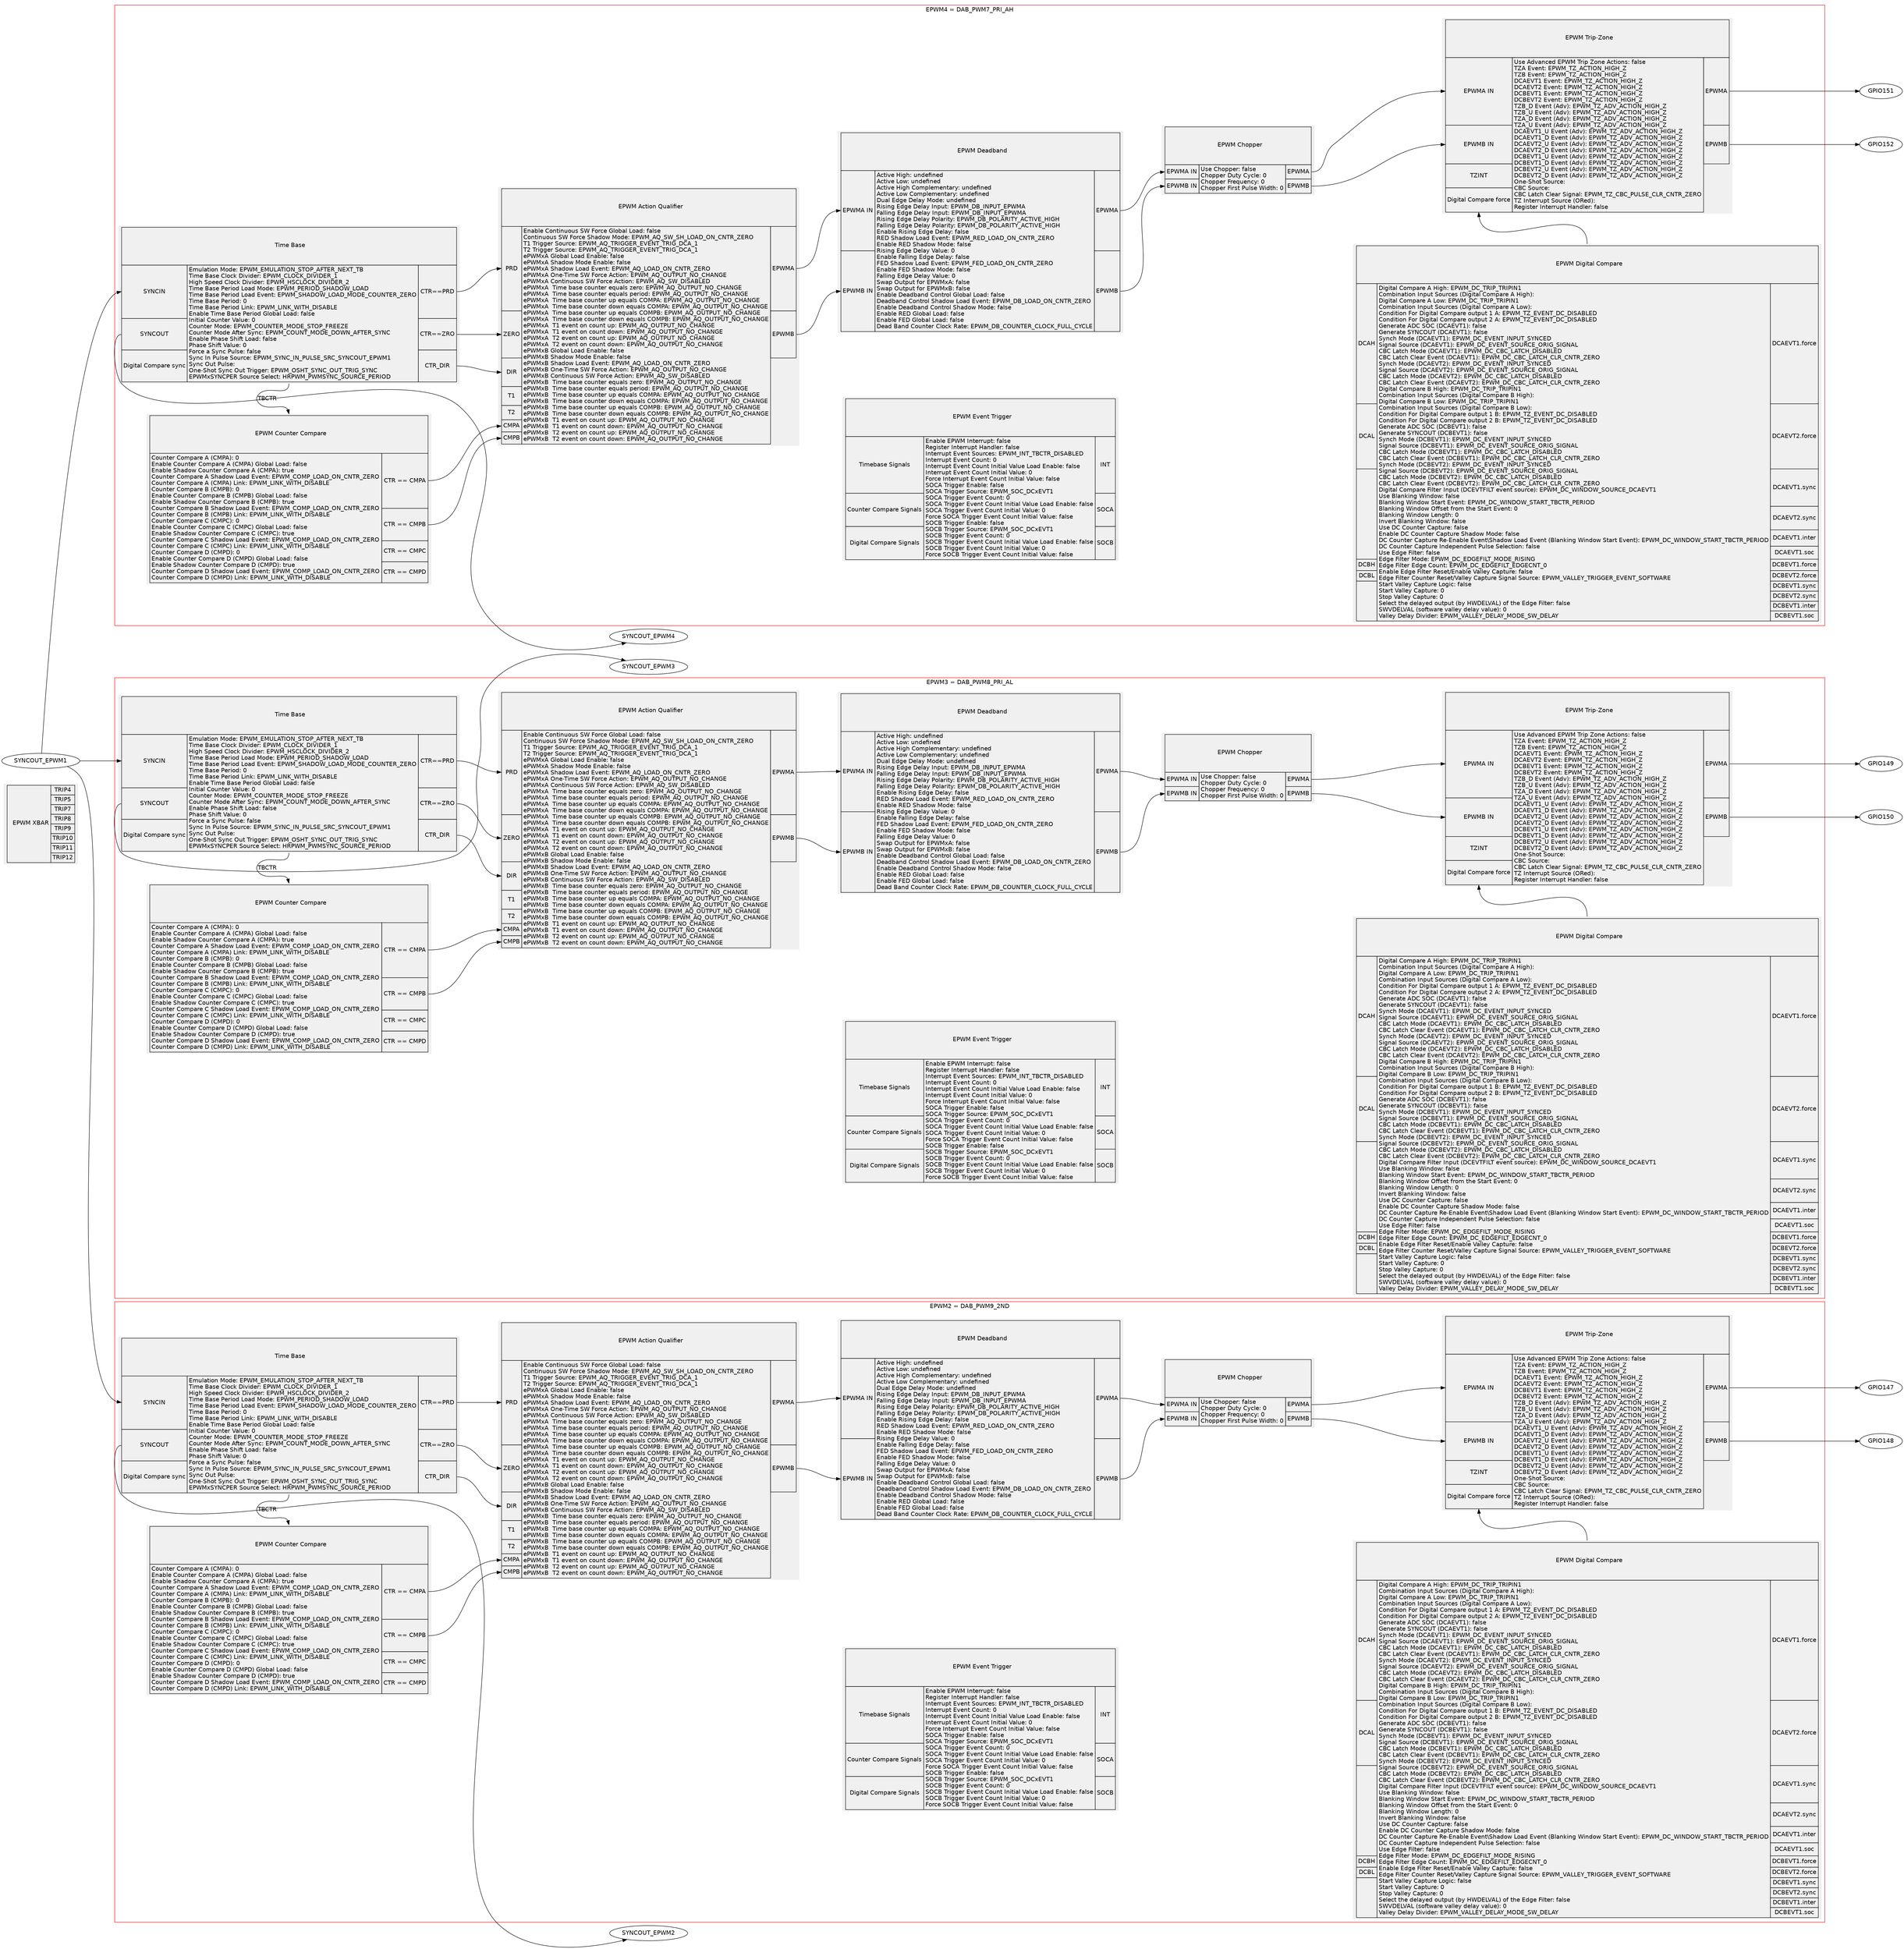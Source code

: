 digraph {
    graph [fontname = "helvetica"];
    node  [fontname = "helvetica"];
    edge  [fontname = "helvetica"];
    graph [mclimit=50 nodesep=0.5 rankdir=LR ranksep=1.25]
                   
    EPWMXBAR [label= <<TABLE BORDER='0' CELLBORDER='1' CELLPADDING='3' CELLSPACING='0'>
                       <TR><TD PORT='epwmxbar_title' ROWSPAN='9'><br/><br/>  EPWM XBAR<br/><br/><br/></TD></TR>
                       <TR><TD PORT='trip4'>TRIP4</TD></TR>
                       <TR><TD PORT='trip5'>TRIP5</TD></TR>
                       <TR><TD PORT='trip7'>TRIP7</TD></TR>
                       <TR><TD PORT='trip8'>TRIP8</TD></TR>
                       <TR><TD PORT='trip9'>TRIP9</TD></TR>
                       <TR><TD PORT='trip10'>TRIP10</TD></TR>
                       <TR><TD PORT='trip11'>TRIP11</TD></TR>
                       <TR><TD PORT='trip12'>TRIP12</TD></TR>
                       </TABLE>> 
               color=black shape=plaintext fillcolor="#F0F0F0" style=filled]

       
    subgraph cluster_epwm4 {
        label = "EPWM4 = DAB_PWM7_PRI_AH";
        color=red;
        
        
        epwm4_TB [label= <<TABLE BORDER='0' CELLBORDER='1' CELLPADDING='3' CELLSPACING='0'>
                        <TR><TD PORT='' COLSPAN='3'><br/><br/>  Time Base <br/><br/><br/></TD></TR>
                        <TR><TD PORT='epwm4_syncin'>SYNCIN</TD><TD ROWSPAN='3'>Emulation Mode: EPWM_EMULATION_STOP_AFTER_NEXT_TB<br align="left" />Time Base Clock Divider: EPWM_CLOCK_DIVIDER_1<br align="left" />High Speed Clock Divider: EPWM_HSCLOCK_DIVIDER_2<br align="left" />Time Base Period Load Mode: EPWM_PERIOD_SHADOW_LOAD<br align="left" />Time Base Period Load Event: EPWM_SHADOW_LOAD_MODE_COUNTER_ZERO<br align="left" />Time Base Period: 0<br align="left" />Time Base Period Link: EPWM_LINK_WITH_DISABLE<br align="left" />Enable Time Base Period Global Load: false<br align="left" />Initial Counter Value: 0<br align="left" />Counter Mode: EPWM_COUNTER_MODE_STOP_FREEZE<br align="left" />Counter Mode After Sync: EPWM_COUNT_MODE_DOWN_AFTER_SYNC<br align="left" />Enable Phase Shift Load: false<br align="left" />Phase Shift Value: 0<br align="left" />Force a Sync Pulse: false<br align="left" />Sync In Pulse Source: EPWM_SYNC_IN_PULSE_SRC_SYNCOUT_EPWM1<br align="left" />Sync Out Pulse: <br align="left" />One-Shot Sync Out Trigger: EPWM_OSHT_SYNC_OUT_TRIG_SYNC<br align="left" />EPWMxSYNCPER Source Select: HRPWM_PWMSYNC_SOURCE_PERIOD<br align="left" /></TD><TD PORT='epwm4_tb_prd'>CTR==PRD</TD></TR>
                        <TR><TD PORT='epwm4_syncout'>SYNCOUT</TD><TD COL='3' PORT='epwm4_tb_zero'>CTR==ZRO</TD></TR>
                        <TR><TD PORT=''>Digital Compare sync</TD><TD COL='3' PORT='epwm4_tb_dir'>CTR_DIR</TD></TR>
                       </TABLE>> 
               color=black shape=plaintext fillcolor="#F0F0F0" style=filled]
        
        
        epwm4_DC [label= <<TABLE BORDER='0' CELLBORDER='1' CELLPADDING='3' CELLSPACING='0'>
                       <TR><TD PORT='epwm4_dc_title' COLSPAN='3'><br/><br/>  EPWM Digital Compare<br/><br/><br/></TD></TR>
                       <TR><TD PORT='epwm4_dcah'>DCAH</TD><TD ROWSPAN='12'>Digital Compare A High: EPWM_DC_TRIP_TRIPIN1<br align="left" />Combination Input Sources (Digital Compare A High): <br align="left" />Digital Compare A Low: EPWM_DC_TRIP_TRIPIN1<br align="left" />Combination Input Sources (Digital Compare A Low): <br align="left" />Condition For Digital Compare output 1 A: EPWM_TZ_EVENT_DC_DISABLED<br align="left" />Condition For Digital Compare output 2 A: EPWM_TZ_EVENT_DC_DISABLED<br align="left" />Generate ADC SOC (DCAEVT1): false<br align="left" />Generate SYNCOUT (DCAEVT1): false<br align="left" />Synch Mode (DCAEVT1): EPWM_DC_EVENT_INPUT_SYNCED<br align="left" />Signal Source (DCAEVT1): EPWM_DC_EVENT_SOURCE_ORIG_SIGNAL<br align="left" />CBC Latch Mode (DCAEVT1): EPWM_DC_CBC_LATCH_DISABLED<br align="left" />CBC Latch Clear Event (DCAEVT1): EPWM_DC_CBC_LATCH_CLR_CNTR_ZERO<br align="left" />Synch Mode (DCAEVT2): EPWM_DC_EVENT_INPUT_SYNCED<br align="left" />Signal Source (DCAEVT2): EPWM_DC_EVENT_SOURCE_ORIG_SIGNAL<br align="left" />CBC Latch Mode (DCAEVT2): EPWM_DC_CBC_LATCH_DISABLED<br align="left" />CBC Latch Clear Event (DCAEVT2): EPWM_DC_CBC_LATCH_CLR_CNTR_ZERO<br align="left" />Digital Compare B High: EPWM_DC_TRIP_TRIPIN1<br align="left" />Combination Input Sources (Digital Compare B High): <br align="left" />Digital Compare B Low: EPWM_DC_TRIP_TRIPIN1<br align="left" />Combination Input Sources (Digital Compare B Low): <br align="left" />Condition For Digital Compare output 1 B: EPWM_TZ_EVENT_DC_DISABLED<br align="left" />Condition For Digital Compare output 2 B: EPWM_TZ_EVENT_DC_DISABLED<br align="left" />Generate ADC SOC (DCBEVT1): false<br align="left" />Generate SYNCOUT (DCBEVT1): false<br align="left" />Synch Mode (DCBEVT1): EPWM_DC_EVENT_INPUT_SYNCED<br align="left" />Signal Source (DCBEVT1): EPWM_DC_EVENT_SOURCE_ORIG_SIGNAL<br align="left" />CBC Latch Mode (DCBEVT1): EPWM_DC_CBC_LATCH_DISABLED<br align="left" />CBC Latch Clear Event (DCBEVT1): EPWM_DC_CBC_LATCH_CLR_CNTR_ZERO<br align="left" />Synch Mode (DCBEVT2): EPWM_DC_EVENT_INPUT_SYNCED<br align="left" />Signal Source (DCBEVT2): EPWM_DC_EVENT_SOURCE_ORIG_SIGNAL<br align="left" />CBC Latch Mode (DCBEVT2): EPWM_DC_CBC_LATCH_DISABLED<br align="left" />CBC Latch Clear Event (DCBEVT2): EPWM_DC_CBC_LATCH_CLR_CNTR_ZERO<br align="left" />Digital Compare Filter Input (DCEVTFILT event source): EPWM_DC_WINDOW_SOURCE_DCAEVT1<br align="left" />Use Blanking Window: false<br align="left" />Blanking Window Start Event: EPWM_DC_WINDOW_START_TBCTR_PERIOD<br align="left" />Blanking Window Offset from the Start Event: 0<br align="left" />Blanking Window Length: 0<br align="left" />Invert Blanking Window: false<br align="left" />Use DC Counter Capture: false<br align="left" />Enable DC Counter Capture Shadow Mode: false<br align="left" />DC Counter Capture Re-Enable Event\Shadow Load Event (Blanking Window Start Event): EPWM_DC_WINDOW_START_TBCTR_PERIOD<br align="left" />DC Counter Capture Independent Pulse Selection: false<br align="left" />Use Edge Filter: false<br align="left" />Edge Filter Mode: EPWM_DC_EDGEFILT_MODE_RISING<br align="left" />Edge Filter Edge Count: EPWM_DC_EDGEFILT_EDGECNT_0<br align="left" />Enable Edge Filter Reset/Enable Valley Capture: false<br align="left" />Edge Filter Counter Reset/Valley Capture Signal Source: EPWM_VALLEY_TRIGGER_EVENT_SOFTWARE<br align="left" />Start Valley Capture Logic: false<br align="left" />Start Valley Capture: 0<br align="left" />Stop Valley Capture: 0<br align="left" />Select the delayed output (by HWDELVAL) of the Edge Filter: false<br align="left" />SWVDELVAL (software valley delay value): 0<br align="left" />Valley Delay Divider: EPWM_VALLEY_DELAY_MODE_SW_DELAY<br align="left" /></TD><TD COL='3' PORT='epwm4_dcaevt1frc'>DCAEVT1.force</TD></TR>
                       <TR><TD PORT='epwm4_dcal'>DCAL</TD>                                 <TD COL='3' PORT=''>DCAEVT2.force</TD></TR>
                       <TR><TD ROWSPAN='4'></TD>                                                        <TD COL='3' PORT=''>DCAEVT1.sync</TD></TR>
                       <TR>                                                                             <TD COL='3' PORT=''>DCAEVT2.sync</TD></TR>
                       <TR>                                                                             <TD COL='3' PORT=''>DCAEVT1.inter</TD></TR>
                       <TR>                                                                             <TD COL='3' PORT=''>DCAEVT1.soc</TD></TR>
                       <TR><TD PORT='epwm4_dcbh'>DCBH</TD>                                 <TD PORT='epwm4_dcbevt1frc'>DCBEVT1.force</TD></TR>
                       <TR><TD PORT='epwm4_dcbl'>DCBL</TD>                                 <TD PORT=''>DCBEVT2.force</TD></TR>
                       <TR><TD ROWSPAN='4'></TD>                                                        <TD COL='3' PORT=''>DCBEVT1.sync</TD></TR>
                       <TR>                                                                             <TD COL='3' PORT=''>DCBEVT2.sync</TD></TR>
                       <TR>                                                                             <TD COL='3' PORT=''>DCBEVT1.inter</TD></TR>
                       <TR>                                                                             <TD COL='3' PORT=''>DCBEVT1.soc</TD></TR>
                       </TABLE>> 
               color=black shape=plaintext fillcolor="#F0F0F0" style=filled]
        

        epwm4_CC [label= <<TABLE BORDER='0' CELLBORDER='1' CELLPADDING='3' CELLSPACING='0'>
                       <TR><TD PORT='epwm4_cc_title' COLSPAN='3'><br/><br/>  EPWM Counter Compare<br/><br/><br/></TD></TR>
                       <TR><TD PORT='' COLSPAN='2' ROWSPAN='4'>Counter Compare A (CMPA): 0<br align="left" />Enable Counter Compare A (CMPA) Global Load: false<br align="left" />Enable Shadow Counter Compare A (CMPA): true<br align="left" />Counter Compare A Shadow Load Event: EPWM_COMP_LOAD_ON_CNTR_ZERO<br align="left" />Counter Compare A (CMPA) Link: EPWM_LINK_WITH_DISABLE<br align="left" />Counter Compare B (CMPB): 0<br align="left" />Enable Counter Compare B (CMPB) Global Load: false<br align="left" />Enable Shadow Counter Compare B (CMPB): true<br align="left" />Counter Compare B Shadow Load Event: EPWM_COMP_LOAD_ON_CNTR_ZERO<br align="left" />Counter Compare B (CMPB) Link: EPWM_LINK_WITH_DISABLE<br align="left" />Counter Compare C (CMPC): 0<br align="left" />Enable Counter Compare C (CMPC) Global Load: false<br align="left" />Enable Shadow Counter Compare C (CMPC): true<br align="left" />Counter Compare C Shadow Load Event: EPWM_COMP_LOAD_ON_CNTR_ZERO<br align="left" />Counter Compare C (CMPC) Link: EPWM_LINK_WITH_DISABLE<br align="left" />Counter Compare D (CMPD): 0<br align="left" />Enable Counter Compare D (CMPD) Global Load: false<br align="left" />Enable Shadow Counter Compare D (CMPD): true<br align="left" />Counter Compare D Shadow Load Event: EPWM_COMP_LOAD_ON_CNTR_ZERO<br align="left" />Counter Compare D (CMPD) Link: EPWM_LINK_WITH_DISABLE<br align="left" /></TD><TD COL='3' PORT='epwm4_cc_cmpa'>CTR == CMPA</TD></TR>
                       <TR><TD COL='3' PORT='epwm4_cc_cmpb'>CTR == CMPB</TD></TR>
                       <TR><TD COL='3' PORT='epwm4_cc_cmpc'>CTR == CMPC</TD></TR>
                       <TR><TD COL='3' PORT='epwm4_cc_cmpd'>CTR == CMPD</TD></TR>
                       </TABLE>> 
               color=black shape=plaintext fillcolor="#F0F0F0" style=filled]


        epwm4_AQ [label= <<TABLE BORDER='0' CELLBORDER='1' CELLPADDING='3' CELLSPACING='0'>
                       <TR><TD PORT='epwm4_aq_title' COLSPAN='3'><br/><br/>  EPWM Action Qualifier<br/><br/><br/></TD></TR>
                       <TR><TD PORT='epwm4_aq_prd'>PRD</TD><TD PORT='' ROWSPAN='7'>Enable Continuous SW Force Global Load: false<br align="left" />Continuous SW Force Shadow Mode: EPWM_AQ_SW_SH_LOAD_ON_CNTR_ZERO<br align="left" />T1 Trigger Source: EPWM_AQ_TRIGGER_EVENT_TRIG_DCA_1<br align="left" />T2 Trigger Source: EPWM_AQ_TRIGGER_EVENT_TRIG_DCA_1<br align="left" />ePWMxA Global Load Enable: false<br align="left" />ePWMxA Shadow Mode Enable: false<br align="left" />ePWMxA Shadow Load Event: EPWM_AQ_LOAD_ON_CNTR_ZERO<br align="left" />ePWMxA One-Time SW Force Action: EPWM_AQ_OUTPUT_NO_CHANGE<br align="left" />ePWMxA Continuous SW Force Action: EPWM_AQ_SW_DISABLED<br align="left" />ePWMxA  Time base counter equals zero: EPWM_AQ_OUTPUT_NO_CHANGE<br align="left" />ePWMxA  Time base counter equals period: EPWM_AQ_OUTPUT_NO_CHANGE<br align="left" />ePWMxA  Time base counter up equals COMPA: EPWM_AQ_OUTPUT_NO_CHANGE<br align="left" />ePWMxA  Time base counter down equals COMPA: EPWM_AQ_OUTPUT_NO_CHANGE<br align="left" />ePWMxA  Time base counter up equals COMPB: EPWM_AQ_OUTPUT_NO_CHANGE<br align="left" />ePWMxA  Time base counter down equals COMPB: EPWM_AQ_OUTPUT_NO_CHANGE<br align="left" />ePWMxA  T1 event on count up: EPWM_AQ_OUTPUT_NO_CHANGE<br align="left" />ePWMxA  T1 event on count down: EPWM_AQ_OUTPUT_NO_CHANGE<br align="left" />ePWMxA  T2 event on count up: EPWM_AQ_OUTPUT_NO_CHANGE<br align="left" />ePWMxA  T2 event on count down: EPWM_AQ_OUTPUT_NO_CHANGE<br align="left" />ePWMxB Global Load Enable: false<br align="left" />ePWMxB Shadow Mode Enable: false<br align="left" />ePWMxB Shadow Load Event: EPWM_AQ_LOAD_ON_CNTR_ZERO<br align="left" />ePWMxB One-Time SW Force Action: EPWM_AQ_OUTPUT_NO_CHANGE<br align="left" />ePWMxB Continuous SW Force Action: EPWM_AQ_SW_DISABLED<br align="left" />ePWMxB  Time base counter equals zero: EPWM_AQ_OUTPUT_NO_CHANGE<br align="left" />ePWMxB  Time base counter equals period: EPWM_AQ_OUTPUT_NO_CHANGE<br align="left" />ePWMxB  Time base counter up equals COMPA: EPWM_AQ_OUTPUT_NO_CHANGE<br align="left" />ePWMxB  Time base counter down equals COMPA: EPWM_AQ_OUTPUT_NO_CHANGE<br align="left" />ePWMxB  Time base counter up equals COMPB: EPWM_AQ_OUTPUT_NO_CHANGE<br align="left" />ePWMxB  Time base counter down equals COMPB: EPWM_AQ_OUTPUT_NO_CHANGE<br align="left" />ePWMxB  T1 event on count up: EPWM_AQ_OUTPUT_NO_CHANGE<br align="left" />ePWMxB  T1 event on count down: EPWM_AQ_OUTPUT_NO_CHANGE<br align="left" />ePWMxB  T2 event on count up: EPWM_AQ_OUTPUT_NO_CHANGE<br align="left" />ePWMxB  T2 event on count down: EPWM_AQ_OUTPUT_NO_CHANGE<br align="left" /></TD><TD COL='3' PORT='epwm4_aq_epwma'>EPWMA</TD></TR>
                       <TR><TD PORT='epwm4_aq_zero'>ZERO</TD>                                    <TD COL='3' PORT='epwm4_aq_epwmb'>EPWMB</TD></TR>
                       <TR><TD PORT='epwm4_aq_dir'>DIR</TD>                                    </TR>
                       <TR><TD PORT='epwm4_aq_t1'>T1</TD>                                    </TR>
                       <TR><TD PORT='epwm4_aq_t2'>T2</TD>                                    </TR>
                       <TR><TD PORT='epwm4_aq_cmpa'>CMPA</TD>                                    </TR>
                       <TR><TD PORT='epwm4_aq_cmpb'>CMPB</TD>                                    </TR>
                       </TABLE>> 
               color=black shape=plaintext fillcolor="#F0F0F0" style=filled]


        epwm4_DB [label= <<TABLE BORDER='0' CELLBORDER='1' CELLPADDING='3' CELLSPACING='0'>
                       <TR><TD PORT='epwm4_db_title' COLSPAN='3'><br/><br/>  EPWM Deadband<br/><br/><br/></TD></TR>
                       <TR><TD PORT='epwm4_db_epwma_in'>EPWMA IN</TD><TD PORT='' ROWSPAN='2'>Active High: undefined<br align="left" />Active Low: undefined<br align="left" />Active High Complementary: undefined<br align="left" />Active Low Complementary: undefined<br align="left" />Dual Edge Delay Mode: undefined<br align="left" />Rising Edge Delay Input: EPWM_DB_INPUT_EPWMA<br align="left" />Falling Edge Delay Input: EPWM_DB_INPUT_EPWMA<br align="left" />Rising Edge Delay Polarity: EPWM_DB_POLARITY_ACTIVE_HIGH<br align="left" />Falling Edge Delay Polarity: EPWM_DB_POLARITY_ACTIVE_HIGH<br align="left" />Enable Rising Edge Delay: false<br align="left" />RED Shadow Load Event: EPWM_RED_LOAD_ON_CNTR_ZERO<br align="left" />Enable RED Shadow Mode: false<br align="left" />Rising Edge Delay Value: 0<br align="left" />Enable Falling Edge Delay: false<br align="left" />FED Shadow Load Event: EPWM_FED_LOAD_ON_CNTR_ZERO<br align="left" />Enable FED Shadow Mode: false<br align="left" />Falling Edge Delay Value: 0<br align="left" />Swap Output for EPWMxA: false<br align="left" />Swap Output for EPWMxB: false<br align="left" />Enable Deadband Control Global Load: false<br align="left" />Deadband Control Shadow Load Event: EPWM_DB_LOAD_ON_CNTR_ZERO<br align="left" />Enable Deadband Control Shadow Mode: false<br align="left" />Enable RED Global Load: false<br align="left" />Enable FED Global Load: false<br align="left" />Dead Band Counter Clock Rate: EPWM_DB_COUNTER_CLOCK_FULL_CYCLE<br align="left" /></TD><TD COL='3' PORT='epwm4_db_epwma_out'>EPWMA</TD></TR>
                       <TR><TD PORT='epwm4_db_epwmb_in'>EPWMB IN</TD>                                    <TD COL='3' PORT='epwm4_db_epwmb_out'>EPWMB</TD></TR>
                       </TABLE>> 
               color=black shape=plaintext fillcolor="#F0F0F0" style=filled]


        epwm4_PC [label= <<TABLE BORDER='0' CELLBORDER='1' CELLPADDING='3' CELLSPACING='0'>
                       <TR><TD PORT='epwm4_pc_title' COLSPAN='3'><br/><br/>  EPWM Chopper<br/><br/><br/></TD></TR>
                       <TR><TD PORT='epwm4_pc_epwma_in'>EPWMA IN</TD><TD PORT='' ROWSPAN='2'>Use Chopper: false<br align="left" />Chopper Duty Cycle: 0<br align="left" />Chopper Frequency: 0<br align="left" />Chopper First Pulse Width: 0<br align="left" /></TD><TD COL='3' PORT='epwm4_pc_epwma_out'>EPWMA</TD></TR>
                       <TR><TD PORT='epwm4_pc_epwmb_in'>EPWMB IN</TD>                                    <TD COL='3' PORT='epwm4_pc_epwmb_out'>EPWMB</TD></TR>
                       </TABLE>> 
               color=black shape=plaintext fillcolor="#F0F0F0" style=filled]


        epwm4_TZ [label= <<TABLE BORDER='0' CELLBORDER='1' CELLPADDING='3' CELLSPACING='0'>
                       <TR><TD PORT='epwm4_tz_title' COLSPAN='3'><br/><br/>  EPWM Trip-Zone<br/><br/><br/></TD></TR>
                       <TR><TD PORT='epwm4_tz_epwma_in'>EPWMA IN</TD><TD PORT='' ROWSPAN='4'>Use Advanced EPWM Trip Zone Actions: false<br align="left" />TZA Event: EPWM_TZ_ACTION_HIGH_Z<br align="left" />TZB Event: EPWM_TZ_ACTION_HIGH_Z<br align="left" />DCAEVT1 Event: EPWM_TZ_ACTION_HIGH_Z<br align="left" />DCAEVT2 Event: EPWM_TZ_ACTION_HIGH_Z<br align="left" />DCBEVT1 Event: EPWM_TZ_ACTION_HIGH_Z<br align="left" />DCBEVT2 Event: EPWM_TZ_ACTION_HIGH_Z<br align="left" />TZB_D Event (Adv): EPWM_TZ_ADV_ACTION_HIGH_Z<br align="left" />TZB_U Event (Adv): EPWM_TZ_ADV_ACTION_HIGH_Z<br align="left" />TZA_D Event (Adv): EPWM_TZ_ADV_ACTION_HIGH_Z<br align="left" />TZA_U Event (Adv): EPWM_TZ_ADV_ACTION_HIGH_Z<br align="left" />DCAEVT1_U Event (Adv): EPWM_TZ_ADV_ACTION_HIGH_Z<br align="left" />DCAEVT1_D Event (Adv): EPWM_TZ_ADV_ACTION_HIGH_Z<br align="left" />DCAEVT2_U Event (Adv): EPWM_TZ_ADV_ACTION_HIGH_Z<br align="left" />DCAEVT2_D Event (Adv): EPWM_TZ_ADV_ACTION_HIGH_Z<br align="left" />DCBEVT1_U Event (Adv): EPWM_TZ_ADV_ACTION_HIGH_Z<br align="left" />DCBEVT1_D Event (Adv): EPWM_TZ_ADV_ACTION_HIGH_Z<br align="left" />DCBEVT2_U Event (Adv): EPWM_TZ_ADV_ACTION_HIGH_Z<br align="left" />DCBEVT2_D Event (Adv): EPWM_TZ_ADV_ACTION_HIGH_Z<br align="left" />One-Shot Source: <br align="left" />CBC Source: <br align="left" />CBC Latch Clear Signal: EPWM_TZ_CBC_PULSE_CLR_CNTR_ZERO<br align="left" />TZ Interrupt Source (ORed): <br align="left" />Register Interrupt Handler: false<br align="left" /></TD><TD COL='3' PORT='epwm4_tz_epwma_out'>EPWMA</TD></TR>
                       <TR><TD PORT='epwm4_tz_epwmb_in'>EPWMB IN</TD>                                    <TD COL='3' PORT='epwm4_tz_epwmb_out'>EPWMB</TD></TR>
                       <TR><TD PORT='epwm4_tz_int'>TZINT</TD>                                    </TR>
                       <TR><TD PORT='epwm4_tz_dcforce'>Digital Compare force</TD>                                    </TR>
                       </TABLE>> 
               color=black shape=plaintext fillcolor="#F0F0F0" style=filled]


        epwm4_ET [label= <<TABLE BORDER='0' CELLBORDER='1' CELLPADDING='3' CELLSPACING='0'>
                       <TR><TD PORT='epwm4_et_title' COLSPAN='3'><br/><br/>  EPWM Event Trigger<br/><br/><br/></TD></TR>
                       <TR><TD PORT='epwm4_et_tb'>Timebase Signals</TD><TD PORT='' ROWSPAN='3'>Enable EPWM Interrupt: false<br align="left" />Register Interrupt Handler: false<br align="left" />Interrupt Event Sources: EPWM_INT_TBCTR_DISABLED<br align="left" />Interrupt Event Count: 0<br align="left" />Interrupt Event Count Initial Value Load Enable: false<br align="left" />Interrupt Event Count Initial Value: 0<br align="left" />Force Interrupt Event Count Initial Value: false<br align="left" />SOCA Trigger Enable: false<br align="left" />SOCA Trigger Source: EPWM_SOC_DCxEVT1<br align="left" />SOCA Trigger Event Count: 0<br align="left" />SOCA Trigger Event Count Initial Value Load Enable: false<br align="left" />SOCA Trigger Event Count Initial Value: 0<br align="left" />Force SOCA Trigger Event Count Initial Value: false<br align="left" />SOCB Trigger Enable: false<br align="left" />SOCB Trigger Source: EPWM_SOC_DCxEVT1<br align="left" />SOCB Trigger Event Count: 0<br align="left" />SOCB Trigger Event Count Initial Value Load Enable: false<br align="left" />SOCB Trigger Event Count Initial Value: 0<br align="left" />Force SOCB Trigger Event Count Initial Value: false<br align="left" /></TD><TD COL='3' PORT='epwm4_et_int'>INT</TD></TR>
                       <TR><TD PORT='epwm4_et_cc'>Counter Compare Signals</TD>                                    <TD COL='3' PORT='epwm4_et_soca'>SOCA</TD></TR>
                       <TR><TD PORT='epwm4_et_dc'>Digital Compare Signals</TD>                                    <TD COL='3' PORT='epwm4_et_socb'>SOCB</TD></TR>
                       </TABLE>> 
               color=black shape=plaintext fillcolor="#F0F0F0" style=filled]


        {rank=same epwm4_TB; epwm4_CC};
        {rank=same epwm4_TZ; epwm4_DC};
        {rank=same epwm4_DB; epwm4_ET};
    }

    epwm4_TB:s -> epwm4_CC:n [label="TBCTR"];
    epwm4_DC:n -> epwm4_TZ:epwm4_tz_dcforce:s;


    epwm4_TB:epwm4_tb_prd:e -> epwm4_AQ:epwm4_aq_prd:w;
    epwm4_TB:epwm4_tb_zero:e -> epwm4_AQ:epwm4_aq_zero:w;
    epwm4_TB:epwm4_tb_dir:e -> epwm4_AQ:epwm4_aq_dir:w;
    epwm4_CC:epwm4_cc_cmpa:e -> epwm4_AQ:epwm4_aq_cmpa:w;
    epwm4_CC:epwm4_cc_cmpb:e -> epwm4_AQ:epwm4_aq_cmpb:w;

    epwm4_AQ:epwm4_aq_epwma:e -> epwm4_DB:epwm4_db_epwma_in:w
    epwm4_DB:epwm4_db_epwma_out:e -> epwm4_PC:epwm4_pc_epwma_in:w
    epwm4_PC:epwm4_pc_epwma_out:e -> epwm4_TZ:epwm4_tz_epwma_in:w

    
    epwm4_AQ:epwm4_aq_epwmb:e -> epwm4_DB:epwm4_db_epwmb_in:w
    epwm4_DB:epwm4_db_epwmb_out:e -> epwm4_PC:epwm4_pc_epwmb_in:w
    epwm4_PC:epwm4_pc_epwmb_out:e -> epwm4_TZ:epwm4_tz_epwmb_in:w


 	epwm4_TB:epwm4_syncout -> SYNCOUT_EPWM4

    epwm4_TZ:epwm4_tz_epwma_out:e -> GPIO151
    epwm4_TZ:epwm4_tz_epwmb_out:e -> GPIO152
       
    subgraph cluster_epwm3 {
        label = "EPWM3 = DAB_PWM8_PRI_AL";
        color=red;
        
        
        epwm3_TB [label= <<TABLE BORDER='0' CELLBORDER='1' CELLPADDING='3' CELLSPACING='0'>
                        <TR><TD PORT='' COLSPAN='3'><br/><br/>  Time Base <br/><br/><br/></TD></TR>
                        <TR><TD PORT='epwm3_syncin'>SYNCIN</TD><TD ROWSPAN='3'>Emulation Mode: EPWM_EMULATION_STOP_AFTER_NEXT_TB<br align="left" />Time Base Clock Divider: EPWM_CLOCK_DIVIDER_1<br align="left" />High Speed Clock Divider: EPWM_HSCLOCK_DIVIDER_2<br align="left" />Time Base Period Load Mode: EPWM_PERIOD_SHADOW_LOAD<br align="left" />Time Base Period Load Event: EPWM_SHADOW_LOAD_MODE_COUNTER_ZERO<br align="left" />Time Base Period: 0<br align="left" />Time Base Period Link: EPWM_LINK_WITH_DISABLE<br align="left" />Enable Time Base Period Global Load: false<br align="left" />Initial Counter Value: 0<br align="left" />Counter Mode: EPWM_COUNTER_MODE_STOP_FREEZE<br align="left" />Counter Mode After Sync: EPWM_COUNT_MODE_DOWN_AFTER_SYNC<br align="left" />Enable Phase Shift Load: false<br align="left" />Phase Shift Value: 0<br align="left" />Force a Sync Pulse: false<br align="left" />Sync In Pulse Source: EPWM_SYNC_IN_PULSE_SRC_SYNCOUT_EPWM1<br align="left" />Sync Out Pulse: <br align="left" />One-Shot Sync Out Trigger: EPWM_OSHT_SYNC_OUT_TRIG_SYNC<br align="left" />EPWMxSYNCPER Source Select: HRPWM_PWMSYNC_SOURCE_PERIOD<br align="left" /></TD><TD PORT='epwm3_tb_prd'>CTR==PRD</TD></TR>
                        <TR><TD PORT='epwm3_syncout'>SYNCOUT</TD><TD COL='3' PORT='epwm3_tb_zero'>CTR==ZRO</TD></TR>
                        <TR><TD PORT=''>Digital Compare sync</TD><TD COL='3' PORT='epwm3_tb_dir'>CTR_DIR</TD></TR>
                       </TABLE>> 
               color=black shape=plaintext fillcolor="#F0F0F0" style=filled]
        
        
        epwm3_DC [label= <<TABLE BORDER='0' CELLBORDER='1' CELLPADDING='3' CELLSPACING='0'>
                       <TR><TD PORT='epwm3_dc_title' COLSPAN='3'><br/><br/>  EPWM Digital Compare<br/><br/><br/></TD></TR>
                       <TR><TD PORT='epwm3_dcah'>DCAH</TD><TD ROWSPAN='12'>Digital Compare A High: EPWM_DC_TRIP_TRIPIN1<br align="left" />Combination Input Sources (Digital Compare A High): <br align="left" />Digital Compare A Low: EPWM_DC_TRIP_TRIPIN1<br align="left" />Combination Input Sources (Digital Compare A Low): <br align="left" />Condition For Digital Compare output 1 A: EPWM_TZ_EVENT_DC_DISABLED<br align="left" />Condition For Digital Compare output 2 A: EPWM_TZ_EVENT_DC_DISABLED<br align="left" />Generate ADC SOC (DCAEVT1): false<br align="left" />Generate SYNCOUT (DCAEVT1): false<br align="left" />Synch Mode (DCAEVT1): EPWM_DC_EVENT_INPUT_SYNCED<br align="left" />Signal Source (DCAEVT1): EPWM_DC_EVENT_SOURCE_ORIG_SIGNAL<br align="left" />CBC Latch Mode (DCAEVT1): EPWM_DC_CBC_LATCH_DISABLED<br align="left" />CBC Latch Clear Event (DCAEVT1): EPWM_DC_CBC_LATCH_CLR_CNTR_ZERO<br align="left" />Synch Mode (DCAEVT2): EPWM_DC_EVENT_INPUT_SYNCED<br align="left" />Signal Source (DCAEVT2): EPWM_DC_EVENT_SOURCE_ORIG_SIGNAL<br align="left" />CBC Latch Mode (DCAEVT2): EPWM_DC_CBC_LATCH_DISABLED<br align="left" />CBC Latch Clear Event (DCAEVT2): EPWM_DC_CBC_LATCH_CLR_CNTR_ZERO<br align="left" />Digital Compare B High: EPWM_DC_TRIP_TRIPIN1<br align="left" />Combination Input Sources (Digital Compare B High): <br align="left" />Digital Compare B Low: EPWM_DC_TRIP_TRIPIN1<br align="left" />Combination Input Sources (Digital Compare B Low): <br align="left" />Condition For Digital Compare output 1 B: EPWM_TZ_EVENT_DC_DISABLED<br align="left" />Condition For Digital Compare output 2 B: EPWM_TZ_EVENT_DC_DISABLED<br align="left" />Generate ADC SOC (DCBEVT1): false<br align="left" />Generate SYNCOUT (DCBEVT1): false<br align="left" />Synch Mode (DCBEVT1): EPWM_DC_EVENT_INPUT_SYNCED<br align="left" />Signal Source (DCBEVT1): EPWM_DC_EVENT_SOURCE_ORIG_SIGNAL<br align="left" />CBC Latch Mode (DCBEVT1): EPWM_DC_CBC_LATCH_DISABLED<br align="left" />CBC Latch Clear Event (DCBEVT1): EPWM_DC_CBC_LATCH_CLR_CNTR_ZERO<br align="left" />Synch Mode (DCBEVT2): EPWM_DC_EVENT_INPUT_SYNCED<br align="left" />Signal Source (DCBEVT2): EPWM_DC_EVENT_SOURCE_ORIG_SIGNAL<br align="left" />CBC Latch Mode (DCBEVT2): EPWM_DC_CBC_LATCH_DISABLED<br align="left" />CBC Latch Clear Event (DCBEVT2): EPWM_DC_CBC_LATCH_CLR_CNTR_ZERO<br align="left" />Digital Compare Filter Input (DCEVTFILT event source): EPWM_DC_WINDOW_SOURCE_DCAEVT1<br align="left" />Use Blanking Window: false<br align="left" />Blanking Window Start Event: EPWM_DC_WINDOW_START_TBCTR_PERIOD<br align="left" />Blanking Window Offset from the Start Event: 0<br align="left" />Blanking Window Length: 0<br align="left" />Invert Blanking Window: false<br align="left" />Use DC Counter Capture: false<br align="left" />Enable DC Counter Capture Shadow Mode: false<br align="left" />DC Counter Capture Re-Enable Event\Shadow Load Event (Blanking Window Start Event): EPWM_DC_WINDOW_START_TBCTR_PERIOD<br align="left" />DC Counter Capture Independent Pulse Selection: false<br align="left" />Use Edge Filter: false<br align="left" />Edge Filter Mode: EPWM_DC_EDGEFILT_MODE_RISING<br align="left" />Edge Filter Edge Count: EPWM_DC_EDGEFILT_EDGECNT_0<br align="left" />Enable Edge Filter Reset/Enable Valley Capture: false<br align="left" />Edge Filter Counter Reset/Valley Capture Signal Source: EPWM_VALLEY_TRIGGER_EVENT_SOFTWARE<br align="left" />Start Valley Capture Logic: false<br align="left" />Start Valley Capture: 0<br align="left" />Stop Valley Capture: 0<br align="left" />Select the delayed output (by HWDELVAL) of the Edge Filter: false<br align="left" />SWVDELVAL (software valley delay value): 0<br align="left" />Valley Delay Divider: EPWM_VALLEY_DELAY_MODE_SW_DELAY<br align="left" /></TD><TD COL='3' PORT='epwm3_dcaevt1frc'>DCAEVT1.force</TD></TR>
                       <TR><TD PORT='epwm3_dcal'>DCAL</TD>                                 <TD COL='3' PORT=''>DCAEVT2.force</TD></TR>
                       <TR><TD ROWSPAN='4'></TD>                                                        <TD COL='3' PORT=''>DCAEVT1.sync</TD></TR>
                       <TR>                                                                             <TD COL='3' PORT=''>DCAEVT2.sync</TD></TR>
                       <TR>                                                                             <TD COL='3' PORT=''>DCAEVT1.inter</TD></TR>
                       <TR>                                                                             <TD COL='3' PORT=''>DCAEVT1.soc</TD></TR>
                       <TR><TD PORT='epwm3_dcbh'>DCBH</TD>                                 <TD PORT='epwm3_dcbevt1frc'>DCBEVT1.force</TD></TR>
                       <TR><TD PORT='epwm3_dcbl'>DCBL</TD>                                 <TD PORT=''>DCBEVT2.force</TD></TR>
                       <TR><TD ROWSPAN='4'></TD>                                                        <TD COL='3' PORT=''>DCBEVT1.sync</TD></TR>
                       <TR>                                                                             <TD COL='3' PORT=''>DCBEVT2.sync</TD></TR>
                       <TR>                                                                             <TD COL='3' PORT=''>DCBEVT1.inter</TD></TR>
                       <TR>                                                                             <TD COL='3' PORT=''>DCBEVT1.soc</TD></TR>
                       </TABLE>> 
               color=black shape=plaintext fillcolor="#F0F0F0" style=filled]
        

        epwm3_CC [label= <<TABLE BORDER='0' CELLBORDER='1' CELLPADDING='3' CELLSPACING='0'>
                       <TR><TD PORT='epwm3_cc_title' COLSPAN='3'><br/><br/>  EPWM Counter Compare<br/><br/><br/></TD></TR>
                       <TR><TD PORT='' COLSPAN='2' ROWSPAN='4'>Counter Compare A (CMPA): 0<br align="left" />Enable Counter Compare A (CMPA) Global Load: false<br align="left" />Enable Shadow Counter Compare A (CMPA): true<br align="left" />Counter Compare A Shadow Load Event: EPWM_COMP_LOAD_ON_CNTR_ZERO<br align="left" />Counter Compare A (CMPA) Link: EPWM_LINK_WITH_DISABLE<br align="left" />Counter Compare B (CMPB): 0<br align="left" />Enable Counter Compare B (CMPB) Global Load: false<br align="left" />Enable Shadow Counter Compare B (CMPB): true<br align="left" />Counter Compare B Shadow Load Event: EPWM_COMP_LOAD_ON_CNTR_ZERO<br align="left" />Counter Compare B (CMPB) Link: EPWM_LINK_WITH_DISABLE<br align="left" />Counter Compare C (CMPC): 0<br align="left" />Enable Counter Compare C (CMPC) Global Load: false<br align="left" />Enable Shadow Counter Compare C (CMPC): true<br align="left" />Counter Compare C Shadow Load Event: EPWM_COMP_LOAD_ON_CNTR_ZERO<br align="left" />Counter Compare C (CMPC) Link: EPWM_LINK_WITH_DISABLE<br align="left" />Counter Compare D (CMPD): 0<br align="left" />Enable Counter Compare D (CMPD) Global Load: false<br align="left" />Enable Shadow Counter Compare D (CMPD): true<br align="left" />Counter Compare D Shadow Load Event: EPWM_COMP_LOAD_ON_CNTR_ZERO<br align="left" />Counter Compare D (CMPD) Link: EPWM_LINK_WITH_DISABLE<br align="left" /></TD><TD COL='3' PORT='epwm3_cc_cmpa'>CTR == CMPA</TD></TR>
                       <TR><TD COL='3' PORT='epwm3_cc_cmpb'>CTR == CMPB</TD></TR>
                       <TR><TD COL='3' PORT='epwm3_cc_cmpc'>CTR == CMPC</TD></TR>
                       <TR><TD COL='3' PORT='epwm3_cc_cmpd'>CTR == CMPD</TD></TR>
                       </TABLE>> 
               color=black shape=plaintext fillcolor="#F0F0F0" style=filled]


        epwm3_AQ [label= <<TABLE BORDER='0' CELLBORDER='1' CELLPADDING='3' CELLSPACING='0'>
                       <TR><TD PORT='epwm3_aq_title' COLSPAN='3'><br/><br/>  EPWM Action Qualifier<br/><br/><br/></TD></TR>
                       <TR><TD PORT='epwm3_aq_prd'>PRD</TD><TD PORT='' ROWSPAN='7'>Enable Continuous SW Force Global Load: false<br align="left" />Continuous SW Force Shadow Mode: EPWM_AQ_SW_SH_LOAD_ON_CNTR_ZERO<br align="left" />T1 Trigger Source: EPWM_AQ_TRIGGER_EVENT_TRIG_DCA_1<br align="left" />T2 Trigger Source: EPWM_AQ_TRIGGER_EVENT_TRIG_DCA_1<br align="left" />ePWMxA Global Load Enable: false<br align="left" />ePWMxA Shadow Mode Enable: false<br align="left" />ePWMxA Shadow Load Event: EPWM_AQ_LOAD_ON_CNTR_ZERO<br align="left" />ePWMxA One-Time SW Force Action: EPWM_AQ_OUTPUT_NO_CHANGE<br align="left" />ePWMxA Continuous SW Force Action: EPWM_AQ_SW_DISABLED<br align="left" />ePWMxA  Time base counter equals zero: EPWM_AQ_OUTPUT_NO_CHANGE<br align="left" />ePWMxA  Time base counter equals period: EPWM_AQ_OUTPUT_NO_CHANGE<br align="left" />ePWMxA  Time base counter up equals COMPA: EPWM_AQ_OUTPUT_NO_CHANGE<br align="left" />ePWMxA  Time base counter down equals COMPA: EPWM_AQ_OUTPUT_NO_CHANGE<br align="left" />ePWMxA  Time base counter up equals COMPB: EPWM_AQ_OUTPUT_NO_CHANGE<br align="left" />ePWMxA  Time base counter down equals COMPB: EPWM_AQ_OUTPUT_NO_CHANGE<br align="left" />ePWMxA  T1 event on count up: EPWM_AQ_OUTPUT_NO_CHANGE<br align="left" />ePWMxA  T1 event on count down: EPWM_AQ_OUTPUT_NO_CHANGE<br align="left" />ePWMxA  T2 event on count up: EPWM_AQ_OUTPUT_NO_CHANGE<br align="left" />ePWMxA  T2 event on count down: EPWM_AQ_OUTPUT_NO_CHANGE<br align="left" />ePWMxB Global Load Enable: false<br align="left" />ePWMxB Shadow Mode Enable: false<br align="left" />ePWMxB Shadow Load Event: EPWM_AQ_LOAD_ON_CNTR_ZERO<br align="left" />ePWMxB One-Time SW Force Action: EPWM_AQ_OUTPUT_NO_CHANGE<br align="left" />ePWMxB Continuous SW Force Action: EPWM_AQ_SW_DISABLED<br align="left" />ePWMxB  Time base counter equals zero: EPWM_AQ_OUTPUT_NO_CHANGE<br align="left" />ePWMxB  Time base counter equals period: EPWM_AQ_OUTPUT_NO_CHANGE<br align="left" />ePWMxB  Time base counter up equals COMPA: EPWM_AQ_OUTPUT_NO_CHANGE<br align="left" />ePWMxB  Time base counter down equals COMPA: EPWM_AQ_OUTPUT_NO_CHANGE<br align="left" />ePWMxB  Time base counter up equals COMPB: EPWM_AQ_OUTPUT_NO_CHANGE<br align="left" />ePWMxB  Time base counter down equals COMPB: EPWM_AQ_OUTPUT_NO_CHANGE<br align="left" />ePWMxB  T1 event on count up: EPWM_AQ_OUTPUT_NO_CHANGE<br align="left" />ePWMxB  T1 event on count down: EPWM_AQ_OUTPUT_NO_CHANGE<br align="left" />ePWMxB  T2 event on count up: EPWM_AQ_OUTPUT_NO_CHANGE<br align="left" />ePWMxB  T2 event on count down: EPWM_AQ_OUTPUT_NO_CHANGE<br align="left" /></TD><TD COL='3' PORT='epwm3_aq_epwma'>EPWMA</TD></TR>
                       <TR><TD PORT='epwm3_aq_zero'>ZERO</TD>                                    <TD COL='3' PORT='epwm3_aq_epwmb'>EPWMB</TD></TR>
                       <TR><TD PORT='epwm3_aq_dir'>DIR</TD>                                    </TR>
                       <TR><TD PORT='epwm3_aq_t1'>T1</TD>                                    </TR>
                       <TR><TD PORT='epwm3_aq_t2'>T2</TD>                                    </TR>
                       <TR><TD PORT='epwm3_aq_cmpa'>CMPA</TD>                                    </TR>
                       <TR><TD PORT='epwm3_aq_cmpb'>CMPB</TD>                                    </TR>
                       </TABLE>> 
               color=black shape=plaintext fillcolor="#F0F0F0" style=filled]


        epwm3_DB [label= <<TABLE BORDER='0' CELLBORDER='1' CELLPADDING='3' CELLSPACING='0'>
                       <TR><TD PORT='epwm3_db_title' COLSPAN='3'><br/><br/>  EPWM Deadband<br/><br/><br/></TD></TR>
                       <TR><TD PORT='epwm3_db_epwma_in'>EPWMA IN</TD><TD PORT='' ROWSPAN='2'>Active High: undefined<br align="left" />Active Low: undefined<br align="left" />Active High Complementary: undefined<br align="left" />Active Low Complementary: undefined<br align="left" />Dual Edge Delay Mode: undefined<br align="left" />Rising Edge Delay Input: EPWM_DB_INPUT_EPWMA<br align="left" />Falling Edge Delay Input: EPWM_DB_INPUT_EPWMA<br align="left" />Rising Edge Delay Polarity: EPWM_DB_POLARITY_ACTIVE_HIGH<br align="left" />Falling Edge Delay Polarity: EPWM_DB_POLARITY_ACTIVE_HIGH<br align="left" />Enable Rising Edge Delay: false<br align="left" />RED Shadow Load Event: EPWM_RED_LOAD_ON_CNTR_ZERO<br align="left" />Enable RED Shadow Mode: false<br align="left" />Rising Edge Delay Value: 0<br align="left" />Enable Falling Edge Delay: false<br align="left" />FED Shadow Load Event: EPWM_FED_LOAD_ON_CNTR_ZERO<br align="left" />Enable FED Shadow Mode: false<br align="left" />Falling Edge Delay Value: 0<br align="left" />Swap Output for EPWMxA: false<br align="left" />Swap Output for EPWMxB: false<br align="left" />Enable Deadband Control Global Load: false<br align="left" />Deadband Control Shadow Load Event: EPWM_DB_LOAD_ON_CNTR_ZERO<br align="left" />Enable Deadband Control Shadow Mode: false<br align="left" />Enable RED Global Load: false<br align="left" />Enable FED Global Load: false<br align="left" />Dead Band Counter Clock Rate: EPWM_DB_COUNTER_CLOCK_FULL_CYCLE<br align="left" /></TD><TD COL='3' PORT='epwm3_db_epwma_out'>EPWMA</TD></TR>
                       <TR><TD PORT='epwm3_db_epwmb_in'>EPWMB IN</TD>                                    <TD COL='3' PORT='epwm3_db_epwmb_out'>EPWMB</TD></TR>
                       </TABLE>> 
               color=black shape=plaintext fillcolor="#F0F0F0" style=filled]


        epwm3_PC [label= <<TABLE BORDER='0' CELLBORDER='1' CELLPADDING='3' CELLSPACING='0'>
                       <TR><TD PORT='epwm3_pc_title' COLSPAN='3'><br/><br/>  EPWM Chopper<br/><br/><br/></TD></TR>
                       <TR><TD PORT='epwm3_pc_epwma_in'>EPWMA IN</TD><TD PORT='' ROWSPAN='2'>Use Chopper: false<br align="left" />Chopper Duty Cycle: 0<br align="left" />Chopper Frequency: 0<br align="left" />Chopper First Pulse Width: 0<br align="left" /></TD><TD COL='3' PORT='epwm3_pc_epwma_out'>EPWMA</TD></TR>
                       <TR><TD PORT='epwm3_pc_epwmb_in'>EPWMB IN</TD>                                    <TD COL='3' PORT='epwm3_pc_epwmb_out'>EPWMB</TD></TR>
                       </TABLE>> 
               color=black shape=plaintext fillcolor="#F0F0F0" style=filled]


        epwm3_TZ [label= <<TABLE BORDER='0' CELLBORDER='1' CELLPADDING='3' CELLSPACING='0'>
                       <TR><TD PORT='epwm3_tz_title' COLSPAN='3'><br/><br/>  EPWM Trip-Zone<br/><br/><br/></TD></TR>
                       <TR><TD PORT='epwm3_tz_epwma_in'>EPWMA IN</TD><TD PORT='' ROWSPAN='4'>Use Advanced EPWM Trip Zone Actions: false<br align="left" />TZA Event: EPWM_TZ_ACTION_HIGH_Z<br align="left" />TZB Event: EPWM_TZ_ACTION_HIGH_Z<br align="left" />DCAEVT1 Event: EPWM_TZ_ACTION_HIGH_Z<br align="left" />DCAEVT2 Event: EPWM_TZ_ACTION_HIGH_Z<br align="left" />DCBEVT1 Event: EPWM_TZ_ACTION_HIGH_Z<br align="left" />DCBEVT2 Event: EPWM_TZ_ACTION_HIGH_Z<br align="left" />TZB_D Event (Adv): EPWM_TZ_ADV_ACTION_HIGH_Z<br align="left" />TZB_U Event (Adv): EPWM_TZ_ADV_ACTION_HIGH_Z<br align="left" />TZA_D Event (Adv): EPWM_TZ_ADV_ACTION_HIGH_Z<br align="left" />TZA_U Event (Adv): EPWM_TZ_ADV_ACTION_HIGH_Z<br align="left" />DCAEVT1_U Event (Adv): EPWM_TZ_ADV_ACTION_HIGH_Z<br align="left" />DCAEVT1_D Event (Adv): EPWM_TZ_ADV_ACTION_HIGH_Z<br align="left" />DCAEVT2_U Event (Adv): EPWM_TZ_ADV_ACTION_HIGH_Z<br align="left" />DCAEVT2_D Event (Adv): EPWM_TZ_ADV_ACTION_HIGH_Z<br align="left" />DCBEVT1_U Event (Adv): EPWM_TZ_ADV_ACTION_HIGH_Z<br align="left" />DCBEVT1_D Event (Adv): EPWM_TZ_ADV_ACTION_HIGH_Z<br align="left" />DCBEVT2_U Event (Adv): EPWM_TZ_ADV_ACTION_HIGH_Z<br align="left" />DCBEVT2_D Event (Adv): EPWM_TZ_ADV_ACTION_HIGH_Z<br align="left" />One-Shot Source: <br align="left" />CBC Source: <br align="left" />CBC Latch Clear Signal: EPWM_TZ_CBC_PULSE_CLR_CNTR_ZERO<br align="left" />TZ Interrupt Source (ORed): <br align="left" />Register Interrupt Handler: false<br align="left" /></TD><TD COL='3' PORT='epwm3_tz_epwma_out'>EPWMA</TD></TR>
                       <TR><TD PORT='epwm3_tz_epwmb_in'>EPWMB IN</TD>                                    <TD COL='3' PORT='epwm3_tz_epwmb_out'>EPWMB</TD></TR>
                       <TR><TD PORT='epwm3_tz_int'>TZINT</TD>                                    </TR>
                       <TR><TD PORT='epwm3_tz_dcforce'>Digital Compare force</TD>                                    </TR>
                       </TABLE>> 
               color=black shape=plaintext fillcolor="#F0F0F0" style=filled]


        epwm3_ET [label= <<TABLE BORDER='0' CELLBORDER='1' CELLPADDING='3' CELLSPACING='0'>
                       <TR><TD PORT='epwm3_et_title' COLSPAN='3'><br/><br/>  EPWM Event Trigger<br/><br/><br/></TD></TR>
                       <TR><TD PORT='epwm3_et_tb'>Timebase Signals</TD><TD PORT='' ROWSPAN='3'>Enable EPWM Interrupt: false<br align="left" />Register Interrupt Handler: false<br align="left" />Interrupt Event Sources: EPWM_INT_TBCTR_DISABLED<br align="left" />Interrupt Event Count: 0<br align="left" />Interrupt Event Count Initial Value Load Enable: false<br align="left" />Interrupt Event Count Initial Value: 0<br align="left" />Force Interrupt Event Count Initial Value: false<br align="left" />SOCA Trigger Enable: false<br align="left" />SOCA Trigger Source: EPWM_SOC_DCxEVT1<br align="left" />SOCA Trigger Event Count: 0<br align="left" />SOCA Trigger Event Count Initial Value Load Enable: false<br align="left" />SOCA Trigger Event Count Initial Value: 0<br align="left" />Force SOCA Trigger Event Count Initial Value: false<br align="left" />SOCB Trigger Enable: false<br align="left" />SOCB Trigger Source: EPWM_SOC_DCxEVT1<br align="left" />SOCB Trigger Event Count: 0<br align="left" />SOCB Trigger Event Count Initial Value Load Enable: false<br align="left" />SOCB Trigger Event Count Initial Value: 0<br align="left" />Force SOCB Trigger Event Count Initial Value: false<br align="left" /></TD><TD COL='3' PORT='epwm3_et_int'>INT</TD></TR>
                       <TR><TD PORT='epwm3_et_cc'>Counter Compare Signals</TD>                                    <TD COL='3' PORT='epwm3_et_soca'>SOCA</TD></TR>
                       <TR><TD PORT='epwm3_et_dc'>Digital Compare Signals</TD>                                    <TD COL='3' PORT='epwm3_et_socb'>SOCB</TD></TR>
                       </TABLE>> 
               color=black shape=plaintext fillcolor="#F0F0F0" style=filled]


        {rank=same epwm3_TB; epwm3_CC};
        {rank=same epwm3_TZ; epwm3_DC};
        {rank=same epwm3_DB; epwm3_ET};
    }

    epwm3_TB:s -> epwm3_CC:n [label="TBCTR"];
    epwm3_DC:n -> epwm3_TZ:epwm3_tz_dcforce:s;


    epwm3_TB:epwm3_tb_prd:e -> epwm3_AQ:epwm3_aq_prd:w;
    epwm3_TB:epwm3_tb_zero:e -> epwm3_AQ:epwm3_aq_zero:w;
    epwm3_TB:epwm3_tb_dir:e -> epwm3_AQ:epwm3_aq_dir:w;
    epwm3_CC:epwm3_cc_cmpa:e -> epwm3_AQ:epwm3_aq_cmpa:w;
    epwm3_CC:epwm3_cc_cmpb:e -> epwm3_AQ:epwm3_aq_cmpb:w;

    epwm3_AQ:epwm3_aq_epwma:e -> epwm3_DB:epwm3_db_epwma_in:w
    epwm3_DB:epwm3_db_epwma_out:e -> epwm3_PC:epwm3_pc_epwma_in:w
    epwm3_PC:epwm3_pc_epwma_out:e -> epwm3_TZ:epwm3_tz_epwma_in:w

    
    epwm3_AQ:epwm3_aq_epwmb:e -> epwm3_DB:epwm3_db_epwmb_in:w
    epwm3_DB:epwm3_db_epwmb_out:e -> epwm3_PC:epwm3_pc_epwmb_in:w
    epwm3_PC:epwm3_pc_epwmb_out:e -> epwm3_TZ:epwm3_tz_epwmb_in:w


 	epwm3_TB:epwm3_syncout -> SYNCOUT_EPWM3

    epwm3_TZ:epwm3_tz_epwma_out:e -> GPIO149
    epwm3_TZ:epwm3_tz_epwmb_out:e -> GPIO150
       
    subgraph cluster_epwm2 {
        label = "EPWM2 = DAB_PWM9_2ND";
        color=red;
        
        
        epwm2_TB [label= <<TABLE BORDER='0' CELLBORDER='1' CELLPADDING='3' CELLSPACING='0'>
                        <TR><TD PORT='' COLSPAN='3'><br/><br/>  Time Base <br/><br/><br/></TD></TR>
                        <TR><TD PORT='epwm2_syncin'>SYNCIN</TD><TD ROWSPAN='3'>Emulation Mode: EPWM_EMULATION_STOP_AFTER_NEXT_TB<br align="left" />Time Base Clock Divider: EPWM_CLOCK_DIVIDER_1<br align="left" />High Speed Clock Divider: EPWM_HSCLOCK_DIVIDER_2<br align="left" />Time Base Period Load Mode: EPWM_PERIOD_SHADOW_LOAD<br align="left" />Time Base Period Load Event: EPWM_SHADOW_LOAD_MODE_COUNTER_ZERO<br align="left" />Time Base Period: 0<br align="left" />Time Base Period Link: EPWM_LINK_WITH_DISABLE<br align="left" />Enable Time Base Period Global Load: false<br align="left" />Initial Counter Value: 0<br align="left" />Counter Mode: EPWM_COUNTER_MODE_STOP_FREEZE<br align="left" />Counter Mode After Sync: EPWM_COUNT_MODE_DOWN_AFTER_SYNC<br align="left" />Enable Phase Shift Load: false<br align="left" />Phase Shift Value: 0<br align="left" />Force a Sync Pulse: false<br align="left" />Sync In Pulse Source: EPWM_SYNC_IN_PULSE_SRC_SYNCOUT_EPWM1<br align="left" />Sync Out Pulse: <br align="left" />One-Shot Sync Out Trigger: EPWM_OSHT_SYNC_OUT_TRIG_SYNC<br align="left" />EPWMxSYNCPER Source Select: HRPWM_PWMSYNC_SOURCE_PERIOD<br align="left" /></TD><TD PORT='epwm2_tb_prd'>CTR==PRD</TD></TR>
                        <TR><TD PORT='epwm2_syncout'>SYNCOUT</TD><TD COL='3' PORT='epwm2_tb_zero'>CTR==ZRO</TD></TR>
                        <TR><TD PORT=''>Digital Compare sync</TD><TD COL='3' PORT='epwm2_tb_dir'>CTR_DIR</TD></TR>
                       </TABLE>> 
               color=black shape=plaintext fillcolor="#F0F0F0" style=filled]
        
        
        epwm2_DC [label= <<TABLE BORDER='0' CELLBORDER='1' CELLPADDING='3' CELLSPACING='0'>
                       <TR><TD PORT='epwm2_dc_title' COLSPAN='3'><br/><br/>  EPWM Digital Compare<br/><br/><br/></TD></TR>
                       <TR><TD PORT='epwm2_dcah'>DCAH</TD><TD ROWSPAN='12'>Digital Compare A High: EPWM_DC_TRIP_TRIPIN1<br align="left" />Combination Input Sources (Digital Compare A High): <br align="left" />Digital Compare A Low: EPWM_DC_TRIP_TRIPIN1<br align="left" />Combination Input Sources (Digital Compare A Low): <br align="left" />Condition For Digital Compare output 1 A: EPWM_TZ_EVENT_DC_DISABLED<br align="left" />Condition For Digital Compare output 2 A: EPWM_TZ_EVENT_DC_DISABLED<br align="left" />Generate ADC SOC (DCAEVT1): false<br align="left" />Generate SYNCOUT (DCAEVT1): false<br align="left" />Synch Mode (DCAEVT1): EPWM_DC_EVENT_INPUT_SYNCED<br align="left" />Signal Source (DCAEVT1): EPWM_DC_EVENT_SOURCE_ORIG_SIGNAL<br align="left" />CBC Latch Mode (DCAEVT1): EPWM_DC_CBC_LATCH_DISABLED<br align="left" />CBC Latch Clear Event (DCAEVT1): EPWM_DC_CBC_LATCH_CLR_CNTR_ZERO<br align="left" />Synch Mode (DCAEVT2): EPWM_DC_EVENT_INPUT_SYNCED<br align="left" />Signal Source (DCAEVT2): EPWM_DC_EVENT_SOURCE_ORIG_SIGNAL<br align="left" />CBC Latch Mode (DCAEVT2): EPWM_DC_CBC_LATCH_DISABLED<br align="left" />CBC Latch Clear Event (DCAEVT2): EPWM_DC_CBC_LATCH_CLR_CNTR_ZERO<br align="left" />Digital Compare B High: EPWM_DC_TRIP_TRIPIN1<br align="left" />Combination Input Sources (Digital Compare B High): <br align="left" />Digital Compare B Low: EPWM_DC_TRIP_TRIPIN1<br align="left" />Combination Input Sources (Digital Compare B Low): <br align="left" />Condition For Digital Compare output 1 B: EPWM_TZ_EVENT_DC_DISABLED<br align="left" />Condition For Digital Compare output 2 B: EPWM_TZ_EVENT_DC_DISABLED<br align="left" />Generate ADC SOC (DCBEVT1): false<br align="left" />Generate SYNCOUT (DCBEVT1): false<br align="left" />Synch Mode (DCBEVT1): EPWM_DC_EVENT_INPUT_SYNCED<br align="left" />Signal Source (DCBEVT1): EPWM_DC_EVENT_SOURCE_ORIG_SIGNAL<br align="left" />CBC Latch Mode (DCBEVT1): EPWM_DC_CBC_LATCH_DISABLED<br align="left" />CBC Latch Clear Event (DCBEVT1): EPWM_DC_CBC_LATCH_CLR_CNTR_ZERO<br align="left" />Synch Mode (DCBEVT2): EPWM_DC_EVENT_INPUT_SYNCED<br align="left" />Signal Source (DCBEVT2): EPWM_DC_EVENT_SOURCE_ORIG_SIGNAL<br align="left" />CBC Latch Mode (DCBEVT2): EPWM_DC_CBC_LATCH_DISABLED<br align="left" />CBC Latch Clear Event (DCBEVT2): EPWM_DC_CBC_LATCH_CLR_CNTR_ZERO<br align="left" />Digital Compare Filter Input (DCEVTFILT event source): EPWM_DC_WINDOW_SOURCE_DCAEVT1<br align="left" />Use Blanking Window: false<br align="left" />Blanking Window Start Event: EPWM_DC_WINDOW_START_TBCTR_PERIOD<br align="left" />Blanking Window Offset from the Start Event: 0<br align="left" />Blanking Window Length: 0<br align="left" />Invert Blanking Window: false<br align="left" />Use DC Counter Capture: false<br align="left" />Enable DC Counter Capture Shadow Mode: false<br align="left" />DC Counter Capture Re-Enable Event\Shadow Load Event (Blanking Window Start Event): EPWM_DC_WINDOW_START_TBCTR_PERIOD<br align="left" />DC Counter Capture Independent Pulse Selection: false<br align="left" />Use Edge Filter: false<br align="left" />Edge Filter Mode: EPWM_DC_EDGEFILT_MODE_RISING<br align="left" />Edge Filter Edge Count: EPWM_DC_EDGEFILT_EDGECNT_0<br align="left" />Enable Edge Filter Reset/Enable Valley Capture: false<br align="left" />Edge Filter Counter Reset/Valley Capture Signal Source: EPWM_VALLEY_TRIGGER_EVENT_SOFTWARE<br align="left" />Start Valley Capture Logic: false<br align="left" />Start Valley Capture: 0<br align="left" />Stop Valley Capture: 0<br align="left" />Select the delayed output (by HWDELVAL) of the Edge Filter: false<br align="left" />SWVDELVAL (software valley delay value): 0<br align="left" />Valley Delay Divider: EPWM_VALLEY_DELAY_MODE_SW_DELAY<br align="left" /></TD><TD COL='3' PORT='epwm2_dcaevt1frc'>DCAEVT1.force</TD></TR>
                       <TR><TD PORT='epwm2_dcal'>DCAL</TD>                                 <TD COL='3' PORT=''>DCAEVT2.force</TD></TR>
                       <TR><TD ROWSPAN='4'></TD>                                                        <TD COL='3' PORT=''>DCAEVT1.sync</TD></TR>
                       <TR>                                                                             <TD COL='3' PORT=''>DCAEVT2.sync</TD></TR>
                       <TR>                                                                             <TD COL='3' PORT=''>DCAEVT1.inter</TD></TR>
                       <TR>                                                                             <TD COL='3' PORT=''>DCAEVT1.soc</TD></TR>
                       <TR><TD PORT='epwm2_dcbh'>DCBH</TD>                                 <TD PORT='epwm2_dcbevt1frc'>DCBEVT1.force</TD></TR>
                       <TR><TD PORT='epwm2_dcbl'>DCBL</TD>                                 <TD PORT=''>DCBEVT2.force</TD></TR>
                       <TR><TD ROWSPAN='4'></TD>                                                        <TD COL='3' PORT=''>DCBEVT1.sync</TD></TR>
                       <TR>                                                                             <TD COL='3' PORT=''>DCBEVT2.sync</TD></TR>
                       <TR>                                                                             <TD COL='3' PORT=''>DCBEVT1.inter</TD></TR>
                       <TR>                                                                             <TD COL='3' PORT=''>DCBEVT1.soc</TD></TR>
                       </TABLE>> 
               color=black shape=plaintext fillcolor="#F0F0F0" style=filled]
        

        epwm2_CC [label= <<TABLE BORDER='0' CELLBORDER='1' CELLPADDING='3' CELLSPACING='0'>
                       <TR><TD PORT='epwm2_cc_title' COLSPAN='3'><br/><br/>  EPWM Counter Compare<br/><br/><br/></TD></TR>
                       <TR><TD PORT='' COLSPAN='2' ROWSPAN='4'>Counter Compare A (CMPA): 0<br align="left" />Enable Counter Compare A (CMPA) Global Load: false<br align="left" />Enable Shadow Counter Compare A (CMPA): true<br align="left" />Counter Compare A Shadow Load Event: EPWM_COMP_LOAD_ON_CNTR_ZERO<br align="left" />Counter Compare A (CMPA) Link: EPWM_LINK_WITH_DISABLE<br align="left" />Counter Compare B (CMPB): 0<br align="left" />Enable Counter Compare B (CMPB) Global Load: false<br align="left" />Enable Shadow Counter Compare B (CMPB): true<br align="left" />Counter Compare B Shadow Load Event: EPWM_COMP_LOAD_ON_CNTR_ZERO<br align="left" />Counter Compare B (CMPB) Link: EPWM_LINK_WITH_DISABLE<br align="left" />Counter Compare C (CMPC): 0<br align="left" />Enable Counter Compare C (CMPC) Global Load: false<br align="left" />Enable Shadow Counter Compare C (CMPC): true<br align="left" />Counter Compare C Shadow Load Event: EPWM_COMP_LOAD_ON_CNTR_ZERO<br align="left" />Counter Compare C (CMPC) Link: EPWM_LINK_WITH_DISABLE<br align="left" />Counter Compare D (CMPD): 0<br align="left" />Enable Counter Compare D (CMPD) Global Load: false<br align="left" />Enable Shadow Counter Compare D (CMPD): true<br align="left" />Counter Compare D Shadow Load Event: EPWM_COMP_LOAD_ON_CNTR_ZERO<br align="left" />Counter Compare D (CMPD) Link: EPWM_LINK_WITH_DISABLE<br align="left" /></TD><TD COL='3' PORT='epwm2_cc_cmpa'>CTR == CMPA</TD></TR>
                       <TR><TD COL='3' PORT='epwm2_cc_cmpb'>CTR == CMPB</TD></TR>
                       <TR><TD COL='3' PORT='epwm2_cc_cmpc'>CTR == CMPC</TD></TR>
                       <TR><TD COL='3' PORT='epwm2_cc_cmpd'>CTR == CMPD</TD></TR>
                       </TABLE>> 
               color=black shape=plaintext fillcolor="#F0F0F0" style=filled]


        epwm2_AQ [label= <<TABLE BORDER='0' CELLBORDER='1' CELLPADDING='3' CELLSPACING='0'>
                       <TR><TD PORT='epwm2_aq_title' COLSPAN='3'><br/><br/>  EPWM Action Qualifier<br/><br/><br/></TD></TR>
                       <TR><TD PORT='epwm2_aq_prd'>PRD</TD><TD PORT='' ROWSPAN='7'>Enable Continuous SW Force Global Load: false<br align="left" />Continuous SW Force Shadow Mode: EPWM_AQ_SW_SH_LOAD_ON_CNTR_ZERO<br align="left" />T1 Trigger Source: EPWM_AQ_TRIGGER_EVENT_TRIG_DCA_1<br align="left" />T2 Trigger Source: EPWM_AQ_TRIGGER_EVENT_TRIG_DCA_1<br align="left" />ePWMxA Global Load Enable: false<br align="left" />ePWMxA Shadow Mode Enable: false<br align="left" />ePWMxA Shadow Load Event: EPWM_AQ_LOAD_ON_CNTR_ZERO<br align="left" />ePWMxA One-Time SW Force Action: EPWM_AQ_OUTPUT_NO_CHANGE<br align="left" />ePWMxA Continuous SW Force Action: EPWM_AQ_SW_DISABLED<br align="left" />ePWMxA  Time base counter equals zero: EPWM_AQ_OUTPUT_NO_CHANGE<br align="left" />ePWMxA  Time base counter equals period: EPWM_AQ_OUTPUT_NO_CHANGE<br align="left" />ePWMxA  Time base counter up equals COMPA: EPWM_AQ_OUTPUT_NO_CHANGE<br align="left" />ePWMxA  Time base counter down equals COMPA: EPWM_AQ_OUTPUT_NO_CHANGE<br align="left" />ePWMxA  Time base counter up equals COMPB: EPWM_AQ_OUTPUT_NO_CHANGE<br align="left" />ePWMxA  Time base counter down equals COMPB: EPWM_AQ_OUTPUT_NO_CHANGE<br align="left" />ePWMxA  T1 event on count up: EPWM_AQ_OUTPUT_NO_CHANGE<br align="left" />ePWMxA  T1 event on count down: EPWM_AQ_OUTPUT_NO_CHANGE<br align="left" />ePWMxA  T2 event on count up: EPWM_AQ_OUTPUT_NO_CHANGE<br align="left" />ePWMxA  T2 event on count down: EPWM_AQ_OUTPUT_NO_CHANGE<br align="left" />ePWMxB Global Load Enable: false<br align="left" />ePWMxB Shadow Mode Enable: false<br align="left" />ePWMxB Shadow Load Event: EPWM_AQ_LOAD_ON_CNTR_ZERO<br align="left" />ePWMxB One-Time SW Force Action: EPWM_AQ_OUTPUT_NO_CHANGE<br align="left" />ePWMxB Continuous SW Force Action: EPWM_AQ_SW_DISABLED<br align="left" />ePWMxB  Time base counter equals zero: EPWM_AQ_OUTPUT_NO_CHANGE<br align="left" />ePWMxB  Time base counter equals period: EPWM_AQ_OUTPUT_NO_CHANGE<br align="left" />ePWMxB  Time base counter up equals COMPA: EPWM_AQ_OUTPUT_NO_CHANGE<br align="left" />ePWMxB  Time base counter down equals COMPA: EPWM_AQ_OUTPUT_NO_CHANGE<br align="left" />ePWMxB  Time base counter up equals COMPB: EPWM_AQ_OUTPUT_NO_CHANGE<br align="left" />ePWMxB  Time base counter down equals COMPB: EPWM_AQ_OUTPUT_NO_CHANGE<br align="left" />ePWMxB  T1 event on count up: EPWM_AQ_OUTPUT_NO_CHANGE<br align="left" />ePWMxB  T1 event on count down: EPWM_AQ_OUTPUT_NO_CHANGE<br align="left" />ePWMxB  T2 event on count up: EPWM_AQ_OUTPUT_NO_CHANGE<br align="left" />ePWMxB  T2 event on count down: EPWM_AQ_OUTPUT_NO_CHANGE<br align="left" /></TD><TD COL='3' PORT='epwm2_aq_epwma'>EPWMA</TD></TR>
                       <TR><TD PORT='epwm2_aq_zero'>ZERO</TD>                                    <TD COL='3' PORT='epwm2_aq_epwmb'>EPWMB</TD></TR>
                       <TR><TD PORT='epwm2_aq_dir'>DIR</TD>                                    </TR>
                       <TR><TD PORT='epwm2_aq_t1'>T1</TD>                                    </TR>
                       <TR><TD PORT='epwm2_aq_t2'>T2</TD>                                    </TR>
                       <TR><TD PORT='epwm2_aq_cmpa'>CMPA</TD>                                    </TR>
                       <TR><TD PORT='epwm2_aq_cmpb'>CMPB</TD>                                    </TR>
                       </TABLE>> 
               color=black shape=plaintext fillcolor="#F0F0F0" style=filled]


        epwm2_DB [label= <<TABLE BORDER='0' CELLBORDER='1' CELLPADDING='3' CELLSPACING='0'>
                       <TR><TD PORT='epwm2_db_title' COLSPAN='3'><br/><br/>  EPWM Deadband<br/><br/><br/></TD></TR>
                       <TR><TD PORT='epwm2_db_epwma_in'>EPWMA IN</TD><TD PORT='' ROWSPAN='2'>Active High: undefined<br align="left" />Active Low: undefined<br align="left" />Active High Complementary: undefined<br align="left" />Active Low Complementary: undefined<br align="left" />Dual Edge Delay Mode: undefined<br align="left" />Rising Edge Delay Input: EPWM_DB_INPUT_EPWMA<br align="left" />Falling Edge Delay Input: EPWM_DB_INPUT_EPWMA<br align="left" />Rising Edge Delay Polarity: EPWM_DB_POLARITY_ACTIVE_HIGH<br align="left" />Falling Edge Delay Polarity: EPWM_DB_POLARITY_ACTIVE_HIGH<br align="left" />Enable Rising Edge Delay: false<br align="left" />RED Shadow Load Event: EPWM_RED_LOAD_ON_CNTR_ZERO<br align="left" />Enable RED Shadow Mode: false<br align="left" />Rising Edge Delay Value: 0<br align="left" />Enable Falling Edge Delay: false<br align="left" />FED Shadow Load Event: EPWM_FED_LOAD_ON_CNTR_ZERO<br align="left" />Enable FED Shadow Mode: false<br align="left" />Falling Edge Delay Value: 0<br align="left" />Swap Output for EPWMxA: false<br align="left" />Swap Output for EPWMxB: false<br align="left" />Enable Deadband Control Global Load: false<br align="left" />Deadband Control Shadow Load Event: EPWM_DB_LOAD_ON_CNTR_ZERO<br align="left" />Enable Deadband Control Shadow Mode: false<br align="left" />Enable RED Global Load: false<br align="left" />Enable FED Global Load: false<br align="left" />Dead Band Counter Clock Rate: EPWM_DB_COUNTER_CLOCK_FULL_CYCLE<br align="left" /></TD><TD COL='3' PORT='epwm2_db_epwma_out'>EPWMA</TD></TR>
                       <TR><TD PORT='epwm2_db_epwmb_in'>EPWMB IN</TD>                                    <TD COL='3' PORT='epwm2_db_epwmb_out'>EPWMB</TD></TR>
                       </TABLE>> 
               color=black shape=plaintext fillcolor="#F0F0F0" style=filled]


        epwm2_PC [label= <<TABLE BORDER='0' CELLBORDER='1' CELLPADDING='3' CELLSPACING='0'>
                       <TR><TD PORT='epwm2_pc_title' COLSPAN='3'><br/><br/>  EPWM Chopper<br/><br/><br/></TD></TR>
                       <TR><TD PORT='epwm2_pc_epwma_in'>EPWMA IN</TD><TD PORT='' ROWSPAN='2'>Use Chopper: false<br align="left" />Chopper Duty Cycle: 0<br align="left" />Chopper Frequency: 0<br align="left" />Chopper First Pulse Width: 0<br align="left" /></TD><TD COL='3' PORT='epwm2_pc_epwma_out'>EPWMA</TD></TR>
                       <TR><TD PORT='epwm2_pc_epwmb_in'>EPWMB IN</TD>                                    <TD COL='3' PORT='epwm2_pc_epwmb_out'>EPWMB</TD></TR>
                       </TABLE>> 
               color=black shape=plaintext fillcolor="#F0F0F0" style=filled]


        epwm2_TZ [label= <<TABLE BORDER='0' CELLBORDER='1' CELLPADDING='3' CELLSPACING='0'>
                       <TR><TD PORT='epwm2_tz_title' COLSPAN='3'><br/><br/>  EPWM Trip-Zone<br/><br/><br/></TD></TR>
                       <TR><TD PORT='epwm2_tz_epwma_in'>EPWMA IN</TD><TD PORT='' ROWSPAN='4'>Use Advanced EPWM Trip Zone Actions: false<br align="left" />TZA Event: EPWM_TZ_ACTION_HIGH_Z<br align="left" />TZB Event: EPWM_TZ_ACTION_HIGH_Z<br align="left" />DCAEVT1 Event: EPWM_TZ_ACTION_HIGH_Z<br align="left" />DCAEVT2 Event: EPWM_TZ_ACTION_HIGH_Z<br align="left" />DCBEVT1 Event: EPWM_TZ_ACTION_HIGH_Z<br align="left" />DCBEVT2 Event: EPWM_TZ_ACTION_HIGH_Z<br align="left" />TZB_D Event (Adv): EPWM_TZ_ADV_ACTION_HIGH_Z<br align="left" />TZB_U Event (Adv): EPWM_TZ_ADV_ACTION_HIGH_Z<br align="left" />TZA_D Event (Adv): EPWM_TZ_ADV_ACTION_HIGH_Z<br align="left" />TZA_U Event (Adv): EPWM_TZ_ADV_ACTION_HIGH_Z<br align="left" />DCAEVT1_U Event (Adv): EPWM_TZ_ADV_ACTION_HIGH_Z<br align="left" />DCAEVT1_D Event (Adv): EPWM_TZ_ADV_ACTION_HIGH_Z<br align="left" />DCAEVT2_U Event (Adv): EPWM_TZ_ADV_ACTION_HIGH_Z<br align="left" />DCAEVT2_D Event (Adv): EPWM_TZ_ADV_ACTION_HIGH_Z<br align="left" />DCBEVT1_U Event (Adv): EPWM_TZ_ADV_ACTION_HIGH_Z<br align="left" />DCBEVT1_D Event (Adv): EPWM_TZ_ADV_ACTION_HIGH_Z<br align="left" />DCBEVT2_U Event (Adv): EPWM_TZ_ADV_ACTION_HIGH_Z<br align="left" />DCBEVT2_D Event (Adv): EPWM_TZ_ADV_ACTION_HIGH_Z<br align="left" />One-Shot Source: <br align="left" />CBC Source: <br align="left" />CBC Latch Clear Signal: EPWM_TZ_CBC_PULSE_CLR_CNTR_ZERO<br align="left" />TZ Interrupt Source (ORed): <br align="left" />Register Interrupt Handler: false<br align="left" /></TD><TD COL='3' PORT='epwm2_tz_epwma_out'>EPWMA</TD></TR>
                       <TR><TD PORT='epwm2_tz_epwmb_in'>EPWMB IN</TD>                                    <TD COL='3' PORT='epwm2_tz_epwmb_out'>EPWMB</TD></TR>
                       <TR><TD PORT='epwm2_tz_int'>TZINT</TD>                                    </TR>
                       <TR><TD PORT='epwm2_tz_dcforce'>Digital Compare force</TD>                                    </TR>
                       </TABLE>> 
               color=black shape=plaintext fillcolor="#F0F0F0" style=filled]


        epwm2_ET [label= <<TABLE BORDER='0' CELLBORDER='1' CELLPADDING='3' CELLSPACING='0'>
                       <TR><TD PORT='epwm2_et_title' COLSPAN='3'><br/><br/>  EPWM Event Trigger<br/><br/><br/></TD></TR>
                       <TR><TD PORT='epwm2_et_tb'>Timebase Signals</TD><TD PORT='' ROWSPAN='3'>Enable EPWM Interrupt: false<br align="left" />Register Interrupt Handler: false<br align="left" />Interrupt Event Sources: EPWM_INT_TBCTR_DISABLED<br align="left" />Interrupt Event Count: 0<br align="left" />Interrupt Event Count Initial Value Load Enable: false<br align="left" />Interrupt Event Count Initial Value: 0<br align="left" />Force Interrupt Event Count Initial Value: false<br align="left" />SOCA Trigger Enable: false<br align="left" />SOCA Trigger Source: EPWM_SOC_DCxEVT1<br align="left" />SOCA Trigger Event Count: 0<br align="left" />SOCA Trigger Event Count Initial Value Load Enable: false<br align="left" />SOCA Trigger Event Count Initial Value: 0<br align="left" />Force SOCA Trigger Event Count Initial Value: false<br align="left" />SOCB Trigger Enable: false<br align="left" />SOCB Trigger Source: EPWM_SOC_DCxEVT1<br align="left" />SOCB Trigger Event Count: 0<br align="left" />SOCB Trigger Event Count Initial Value Load Enable: false<br align="left" />SOCB Trigger Event Count Initial Value: 0<br align="left" />Force SOCB Trigger Event Count Initial Value: false<br align="left" /></TD><TD COL='3' PORT='epwm2_et_int'>INT</TD></TR>
                       <TR><TD PORT='epwm2_et_cc'>Counter Compare Signals</TD>                                    <TD COL='3' PORT='epwm2_et_soca'>SOCA</TD></TR>
                       <TR><TD PORT='epwm2_et_dc'>Digital Compare Signals</TD>                                    <TD COL='3' PORT='epwm2_et_socb'>SOCB</TD></TR>
                       </TABLE>> 
               color=black shape=plaintext fillcolor="#F0F0F0" style=filled]


        {rank=same epwm2_TB; epwm2_CC};
        {rank=same epwm2_TZ; epwm2_DC};
        {rank=same epwm2_DB; epwm2_ET};
    }

    epwm2_TB:s -> epwm2_CC:n [label="TBCTR"];
    epwm2_DC:n -> epwm2_TZ:epwm2_tz_dcforce:s;


    epwm2_TB:epwm2_tb_prd:e -> epwm2_AQ:epwm2_aq_prd:w;
    epwm2_TB:epwm2_tb_zero:e -> epwm2_AQ:epwm2_aq_zero:w;
    epwm2_TB:epwm2_tb_dir:e -> epwm2_AQ:epwm2_aq_dir:w;
    epwm2_CC:epwm2_cc_cmpa:e -> epwm2_AQ:epwm2_aq_cmpa:w;
    epwm2_CC:epwm2_cc_cmpb:e -> epwm2_AQ:epwm2_aq_cmpb:w;

    epwm2_AQ:epwm2_aq_epwma:e -> epwm2_DB:epwm2_db_epwma_in:w
    epwm2_DB:epwm2_db_epwma_out:e -> epwm2_PC:epwm2_pc_epwma_in:w
    epwm2_PC:epwm2_pc_epwma_out:e -> epwm2_TZ:epwm2_tz_epwma_in:w

    
    epwm2_AQ:epwm2_aq_epwmb:e -> epwm2_DB:epwm2_db_epwmb_in:w
    epwm2_DB:epwm2_db_epwmb_out:e -> epwm2_PC:epwm2_pc_epwmb_in:w
    epwm2_PC:epwm2_pc_epwmb_out:e -> epwm2_TZ:epwm2_tz_epwmb_in:w


 	epwm2_TB:epwm2_syncout -> SYNCOUT_EPWM2

    epwm2_TZ:epwm2_tz_epwma_out:e -> GPIO147
    epwm2_TZ:epwm2_tz_epwmb_out:e -> GPIO148
 
 	
    SYNCOUT_EPWM1 -> epwm4_TB:epwm4_syncin
    SYNCOUT_EPWM1 -> epwm3_TB:epwm3_syncin
    SYNCOUT_EPWM1 -> epwm2_TB:epwm2_syncin


}
